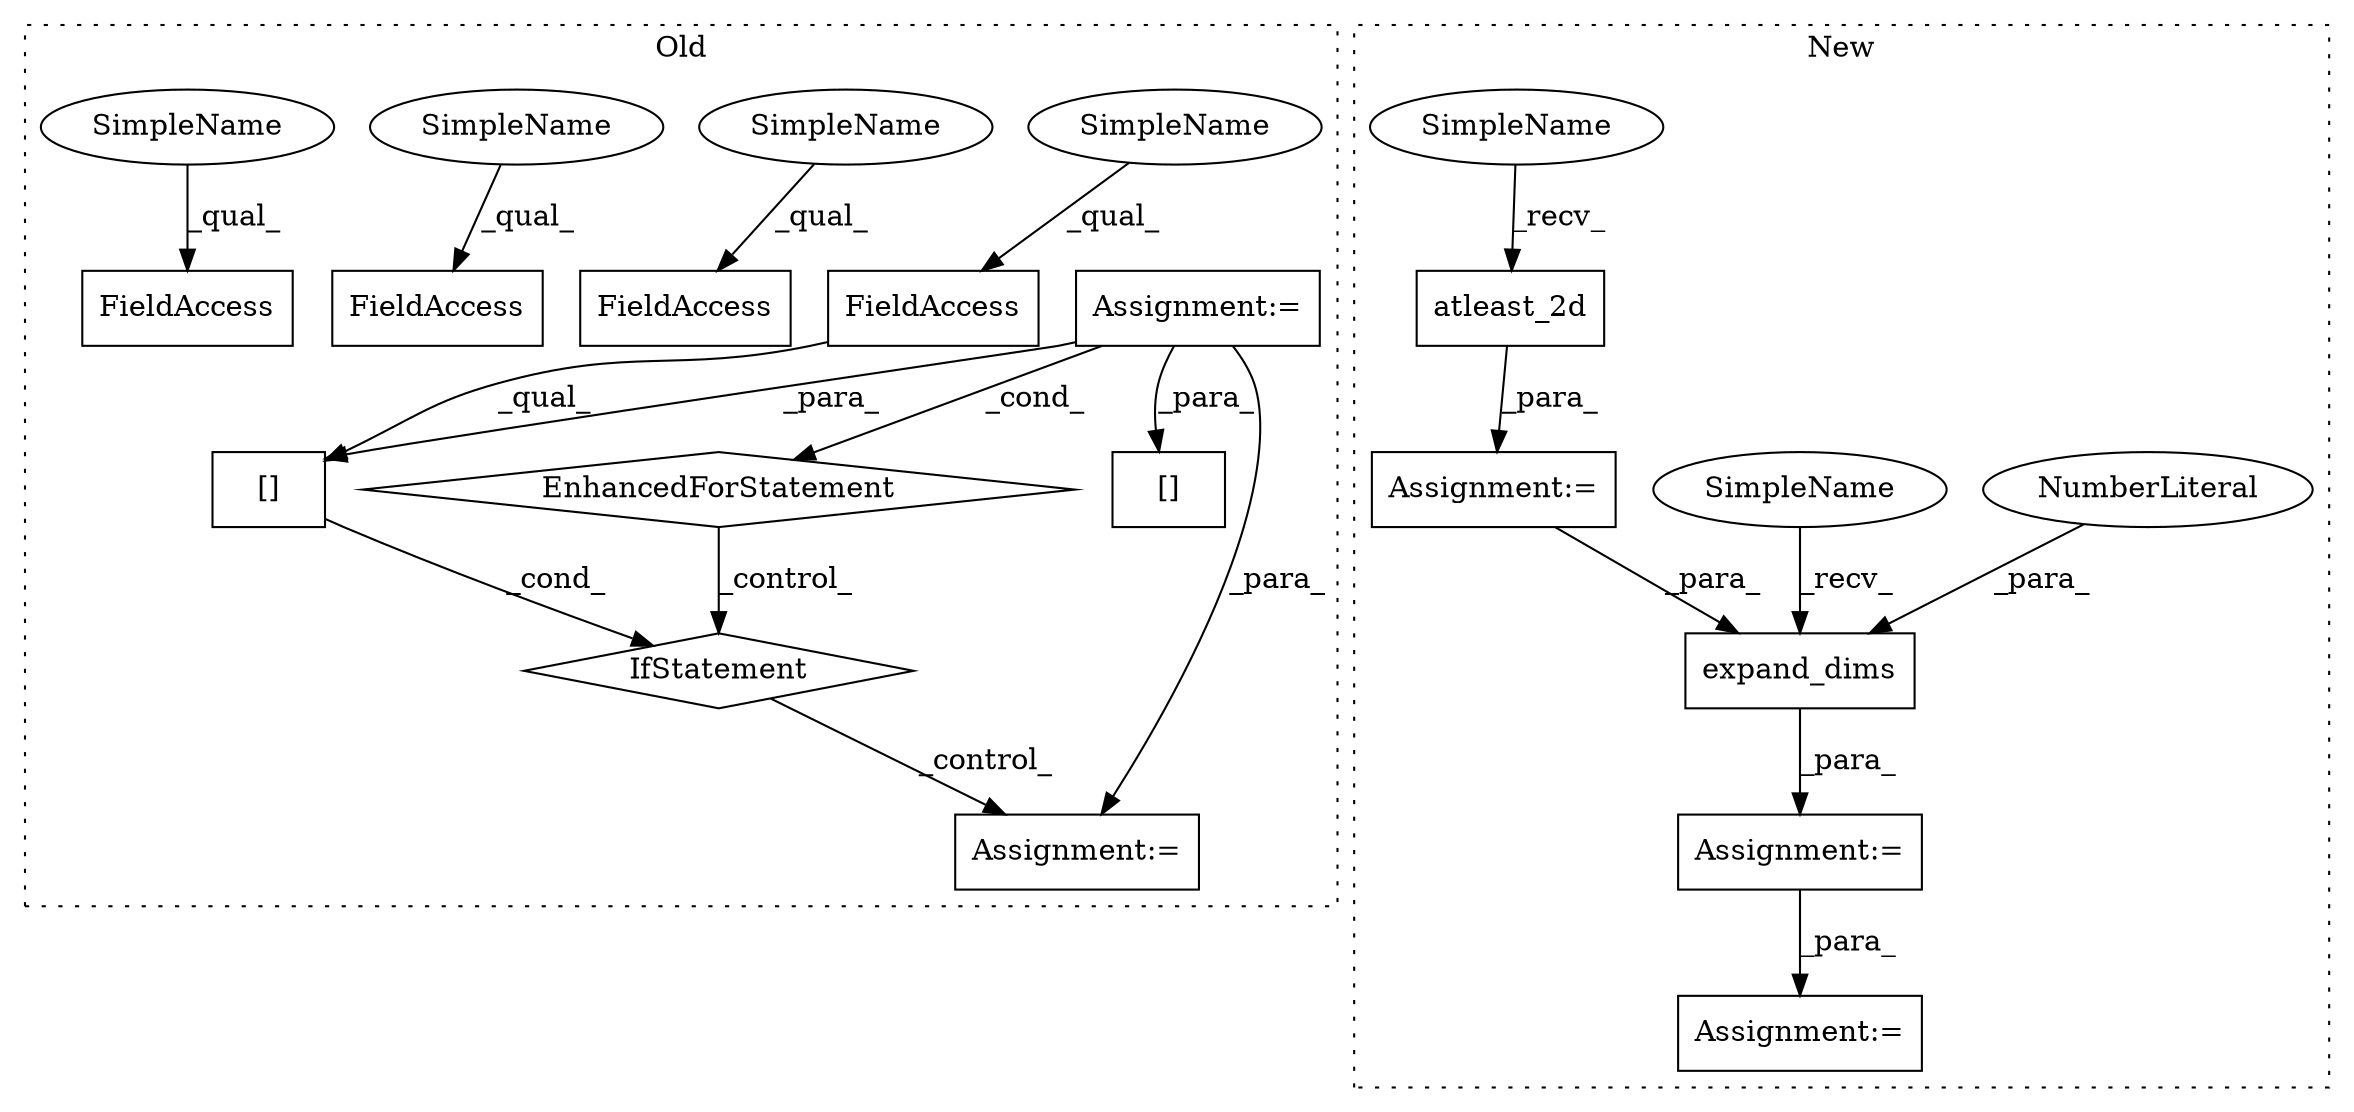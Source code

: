 digraph G {
subgraph cluster0 {
1 [label="[]" a="2" s="813,836" l="14,1" shape="box"];
5 [label="FieldAccess" a="22" s="813" l="13" shape="box"];
8 [label="IfStatement" a="25" s="809,837" l="4,2" shape="diamond"];
9 [label="EnhancedForStatement" a="70" s="705,799" l="53,2" shape="diamond"];
10 [label="FieldAccess" a="22" s="868" l="6" shape="box"];
11 [label="FieldAccess" a="22" s="780" l="18" shape="box"];
12 [label="FieldAccess" a="22" s="680" l="18" shape="box"];
13 [label="Assignment:=" a="7" s="705,799" l="53,2" shape="box"];
14 [label="[]" a="2" s="1231,1252" l="12,1" shape="box"];
15 [label="Assignment:=" a="7" s="1171" l="1" shape="box"];
19 [label="SimpleName" a="42" s="813" l="4" shape="ellipse"];
20 [label="SimpleName" a="42" s="868" l="4" shape="ellipse"];
21 [label="SimpleName" a="42" s="680" l="4" shape="ellipse"];
22 [label="SimpleName" a="42" s="780" l="4" shape="ellipse"];
label = "Old";
style="dotted";
}
subgraph cluster1 {
2 [label="expand_dims" a="32" s="883,913" l="12,1" shape="box"];
3 [label="Assignment:=" a="7" s="875" l="2" shape="box"];
4 [label="NumberLiteral" a="34" s="912" l="1" shape="ellipse"];
6 [label="Assignment:=" a="7" s="931" l="1" shape="box"];
7 [label="atleast_2d" a="32" s="661,677" l="11,1" shape="box"];
16 [label="Assignment:=" a="7" s="654" l="1" shape="box"];
17 [label="SimpleName" a="42" s="877" l="5" shape="ellipse"];
18 [label="SimpleName" a="42" s="655" l="5" shape="ellipse"];
label = "New";
style="dotted";
}
1 -> 8 [label="_cond_"];
2 -> 3 [label="_para_"];
3 -> 6 [label="_para_"];
4 -> 2 [label="_para_"];
5 -> 1 [label="_qual_"];
7 -> 16 [label="_para_"];
8 -> 15 [label="_control_"];
9 -> 8 [label="_control_"];
13 -> 1 [label="_para_"];
13 -> 15 [label="_para_"];
13 -> 14 [label="_para_"];
13 -> 9 [label="_cond_"];
16 -> 2 [label="_para_"];
17 -> 2 [label="_recv_"];
18 -> 7 [label="_recv_"];
19 -> 5 [label="_qual_"];
20 -> 10 [label="_qual_"];
21 -> 12 [label="_qual_"];
22 -> 11 [label="_qual_"];
}